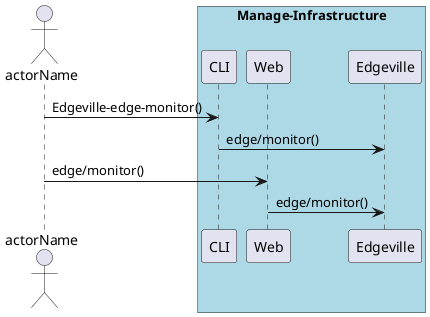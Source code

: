 @startuml
Actor "actorName" as A

box "Manage-Infrastructure" #lightblue
participant CLI as CLI
participant Web as Web
participant "Edgeville" as S
A -> CLI : Edgeville-edge-monitor()
CLI -> S : edge/monitor()
A -> Web : edge/monitor()
Web -> S : edge/monitor()
end box

@enduml

